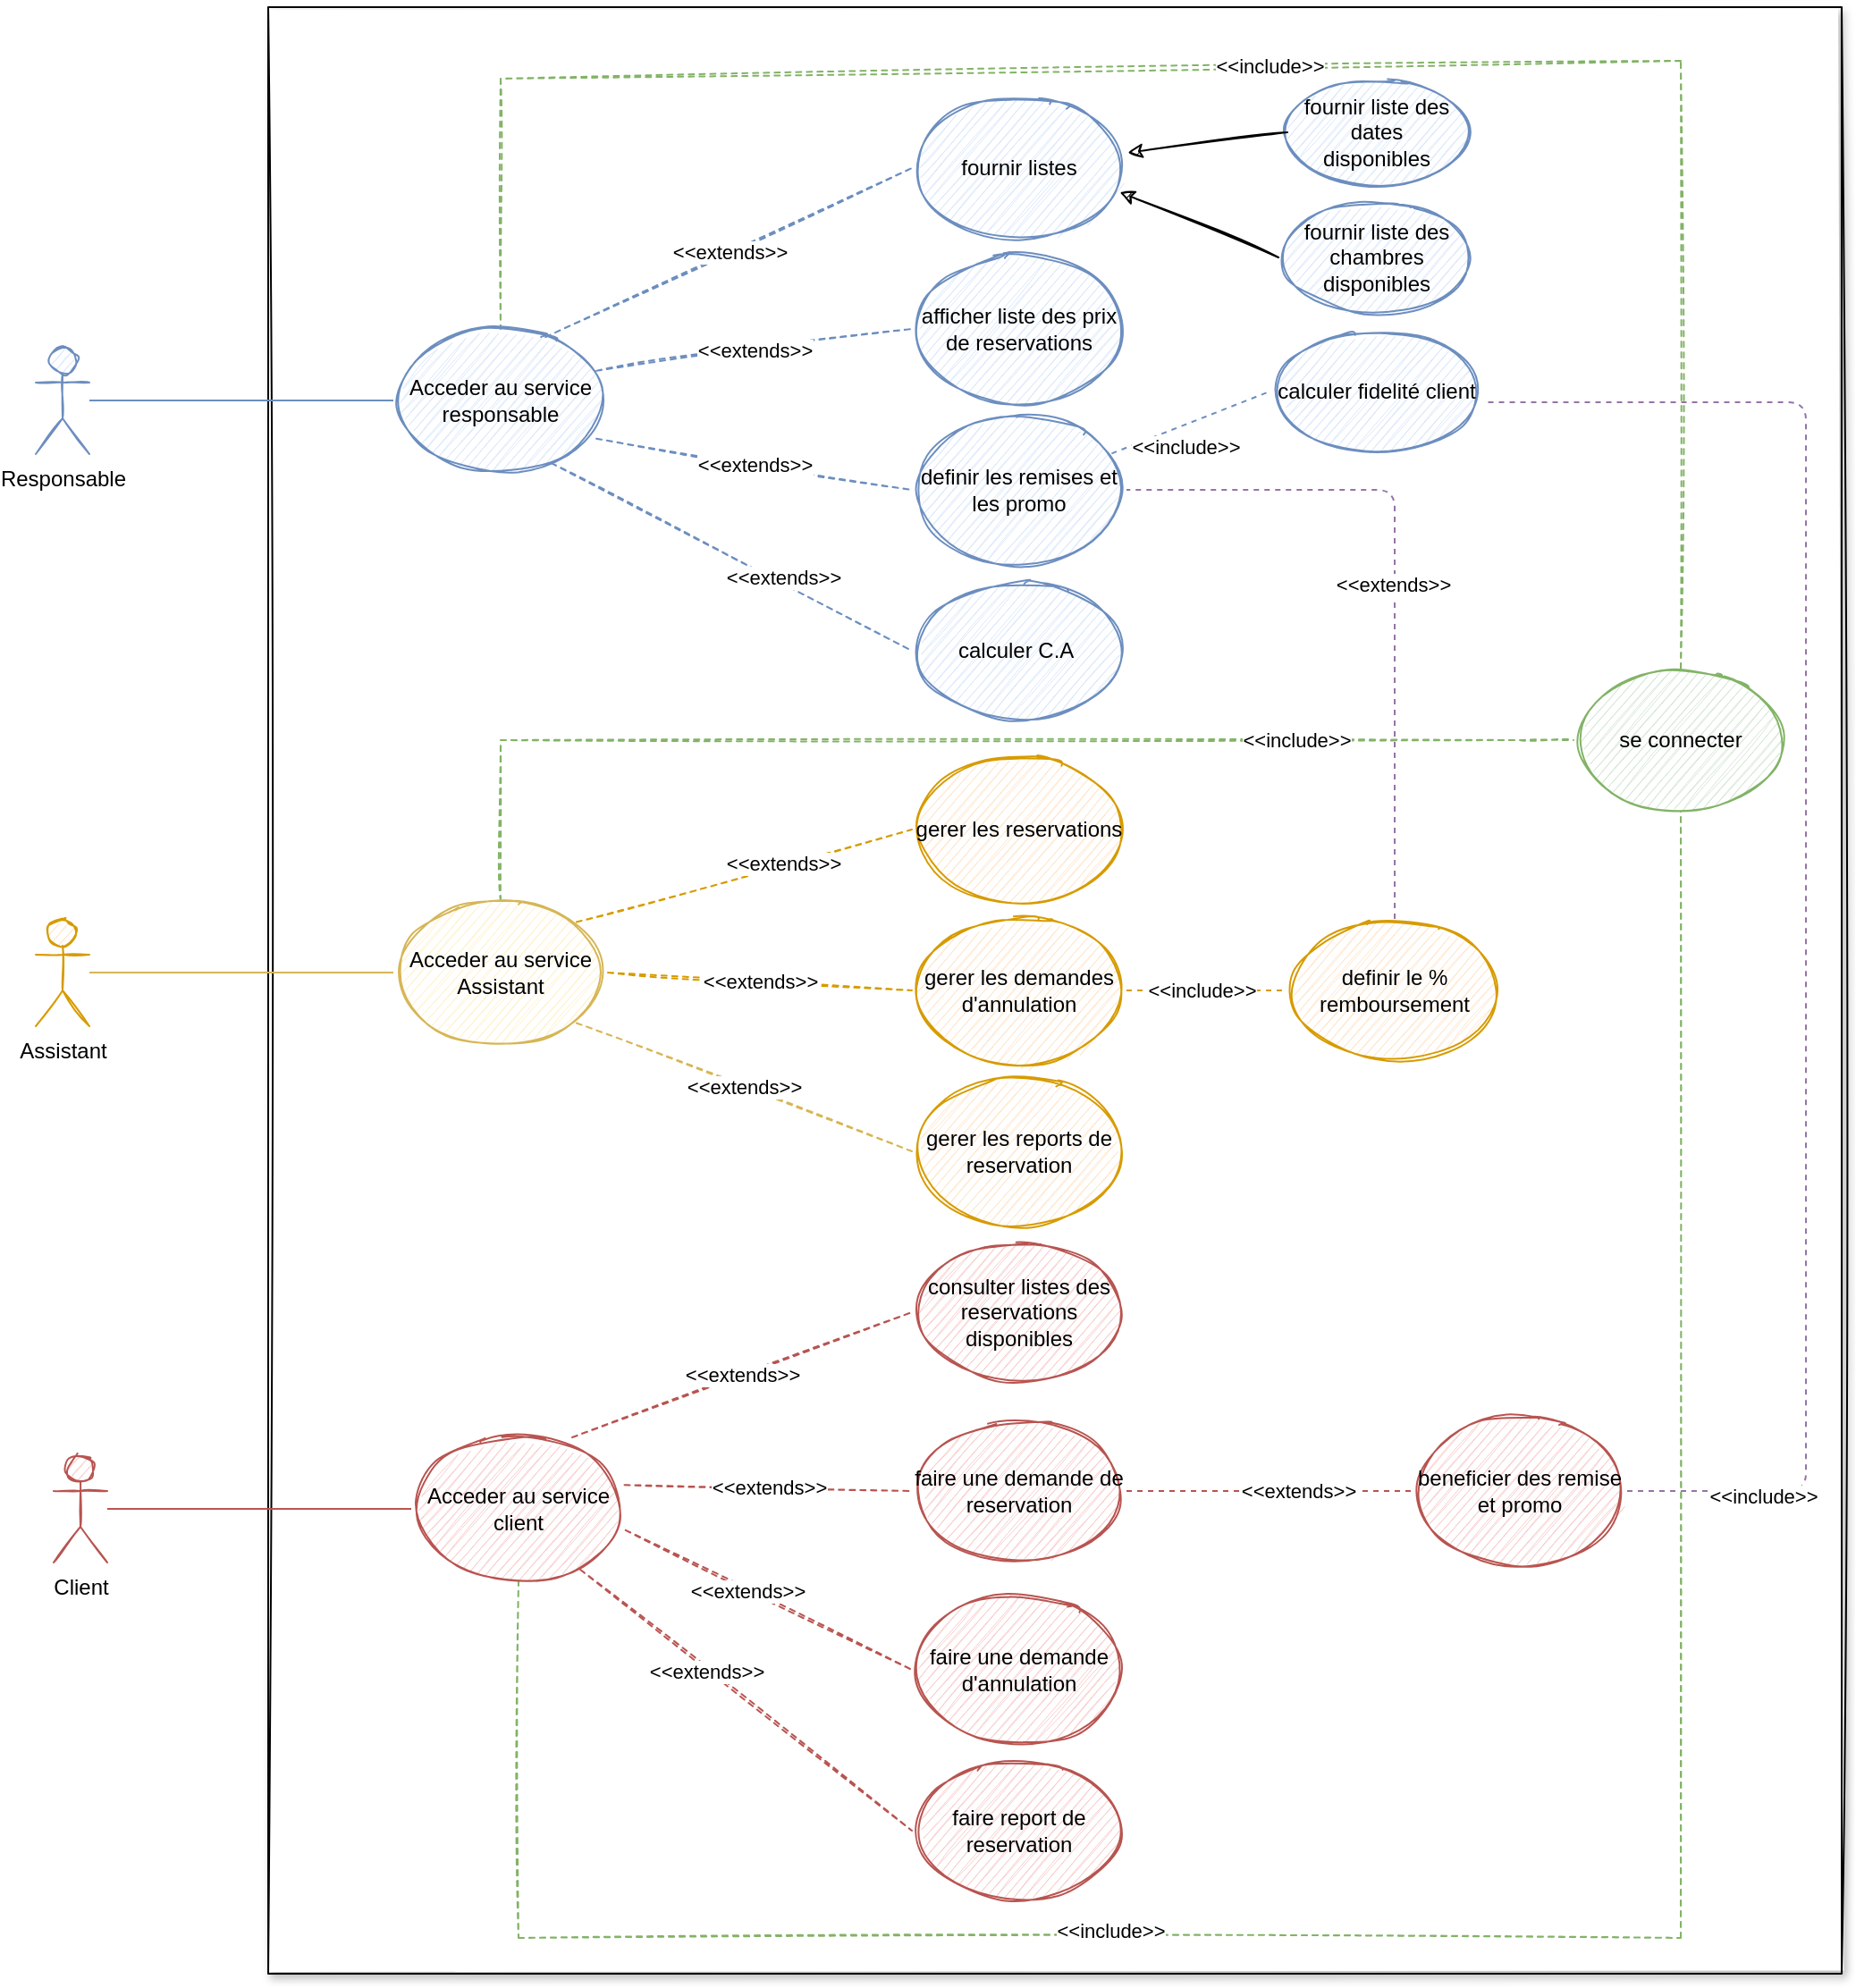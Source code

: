 <mxfile version="20.2.3" type="device"><diagram id="ydgVAXOVArWyFacDJPHx" name="Page-1"><mxGraphModel dx="868" dy="553" grid="1" gridSize="10" guides="1" tooltips="1" connect="1" arrows="1" fold="1" page="1" pageScale="1" pageWidth="1200" pageHeight="1600" math="0" shadow="0"><root><mxCell id="0"/><mxCell id="1" parent="0"/><mxCell id="drQ6sZ5OiYncY9AcocQ_-1" value="" style="rounded=0;whiteSpace=wrap;html=1;rotation=90;sketch=1;shadow=1;glass=0;" parent="1" vertex="1"><mxGeometry x="60" y="150" width="1100" height="880" as="geometry"/></mxCell><mxCell id="drQ6sZ5OiYncY9AcocQ_-2" value="Responsable" style="shape=umlActor;verticalLabelPosition=bottom;verticalAlign=top;html=1;outlineConnect=0;sketch=1;rounded=0;fillColor=#dae8fc;strokeColor=#6c8ebf;" parent="1" vertex="1"><mxGeometry x="40" y="230" width="30" height="60" as="geometry"/></mxCell><mxCell id="drQ6sZ5OiYncY9AcocQ_-3" value="Assistant" style="shape=umlActor;verticalLabelPosition=bottom;verticalAlign=top;html=1;outlineConnect=0;sketch=1;rounded=0;fillColor=#ffe6cc;strokeColor=#d79b00;" parent="1" vertex="1"><mxGeometry x="40" y="550" width="30" height="60" as="geometry"/></mxCell><mxCell id="drQ6sZ5OiYncY9AcocQ_-4" value="Client" style="shape=umlActor;verticalLabelPosition=bottom;verticalAlign=top;html=1;outlineConnect=0;sketch=1;rounded=0;fillColor=#f8cecc;strokeColor=#b85450;" parent="1" vertex="1"><mxGeometry x="50" y="850" width="30" height="60" as="geometry"/></mxCell><mxCell id="drQ6sZ5OiYncY9AcocQ_-9" value="fournir liste des dates&lt;br&gt;disponibles" style="ellipse;whiteSpace=wrap;html=1;sketch=1;rounded=0;fillColor=#dae8fc;strokeColor=#6c8ebf;" parent="1" vertex="1"><mxGeometry x="740" y="80" width="100" height="60" as="geometry"/></mxCell><mxCell id="drQ6sZ5OiYncY9AcocQ_-10" value="fournir liste des chambres disponibles" style="ellipse;whiteSpace=wrap;html=1;sketch=1;rounded=0;fillColor=#dae8fc;strokeColor=#6c8ebf;" parent="1" vertex="1"><mxGeometry x="735" y="150" width="110" height="60" as="geometry"/></mxCell><mxCell id="drQ6sZ5OiYncY9AcocQ_-11" value="afficher liste des prix de reservations" style="ellipse;whiteSpace=wrap;html=1;sketch=1;rounded=0;fillColor=#dae8fc;strokeColor=#6c8ebf;" parent="1" vertex="1"><mxGeometry x="530" y="180" width="120" height="80" as="geometry"/></mxCell><mxCell id="drQ6sZ5OiYncY9AcocQ_-12" value="definir les remises et les promo" style="ellipse;whiteSpace=wrap;html=1;sketch=1;rounded=0;fillColor=#dae8fc;strokeColor=#6c8ebf;" parent="1" vertex="1"><mxGeometry x="530" y="270" width="120" height="80" as="geometry"/></mxCell><mxCell id="drQ6sZ5OiYncY9AcocQ_-13" value="calculer C.A&amp;nbsp;" style="ellipse;whiteSpace=wrap;html=1;sketch=1;rounded=0;fillColor=#dae8fc;strokeColor=#6c8ebf;" parent="1" vertex="1"><mxGeometry x="530" y="360" width="120" height="80" as="geometry"/></mxCell><mxCell id="drQ6sZ5OiYncY9AcocQ_-14" value="consulter listes des reservations disponibles" style="ellipse;whiteSpace=wrap;html=1;sketch=1;rounded=0;fillColor=#f8cecc;strokeColor=#b85450;" parent="1" vertex="1"><mxGeometry x="530" y="730" width="120" height="80" as="geometry"/></mxCell><mxCell id="drQ6sZ5OiYncY9AcocQ_-15" value="faire une demande de reservation" style="ellipse;whiteSpace=wrap;html=1;sketch=1;rounded=0;fillColor=#f8cecc;strokeColor=#b85450;" parent="1" vertex="1"><mxGeometry x="530" y="830" width="120" height="80" as="geometry"/></mxCell><mxCell id="drQ6sZ5OiYncY9AcocQ_-16" value="se connecter" style="ellipse;whiteSpace=wrap;html=1;sketch=1;rounded=0;fillColor=#d5e8d4;strokeColor=#82b366;" parent="1" vertex="1"><mxGeometry x="900" y="410" width="120" height="80" as="geometry"/></mxCell><mxCell id="drQ6sZ5OiYncY9AcocQ_-17" value="fournir listes" style="ellipse;whiteSpace=wrap;html=1;sketch=1;rounded=0;fillColor=#dae8fc;strokeColor=#6c8ebf;" parent="1" vertex="1"><mxGeometry x="530" y="90" width="120" height="80" as="geometry"/></mxCell><mxCell id="drQ6sZ5OiYncY9AcocQ_-18" value="" style="endArrow=classic;html=1;rounded=0;entryX=1.006;entryY=0.392;entryDx=0;entryDy=0;exitX=0;exitY=0.5;exitDx=0;exitDy=0;sketch=1;entryPerimeter=0;" parent="1" source="drQ6sZ5OiYncY9AcocQ_-9" target="drQ6sZ5OiYncY9AcocQ_-17" edge="1"><mxGeometry width="50" height="50" relative="1" as="geometry"><mxPoint x="700" y="440" as="sourcePoint"/><mxPoint x="750" y="390" as="targetPoint"/></mxGeometry></mxCell><mxCell id="drQ6sZ5OiYncY9AcocQ_-19" value="" style="endArrow=classic;html=1;rounded=0;entryX=0.969;entryY=0.669;entryDx=0;entryDy=0;exitX=0;exitY=0.5;exitDx=0;exitDy=0;sketch=1;entryPerimeter=0;" parent="1" source="drQ6sZ5OiYncY9AcocQ_-10" target="drQ6sZ5OiYncY9AcocQ_-17" edge="1"><mxGeometry width="50" height="50" relative="1" as="geometry"><mxPoint x="750" y="120" as="sourcePoint"/><mxPoint x="710" y="170" as="targetPoint"/></mxGeometry></mxCell><mxCell id="drQ6sZ5OiYncY9AcocQ_-20" value="&amp;lt;&amp;lt;include&amp;gt;&amp;gt;" style="endArrow=none;html=1;rounded=0;exitX=0.5;exitY=0;exitDx=0;exitDy=0;sketch=1;fillColor=#d5e8d4;strokeColor=#82b366;dashed=1;entryX=0.5;entryY=0;entryDx=0;entryDy=0;" parent="1" source="drQ6sZ5OiYncY9AcocQ_-16" target="drQ6sZ5OiYncY9AcocQ_-52" edge="1"><mxGeometry width="50" height="50" relative="1" as="geometry"><mxPoint x="700" y="440" as="sourcePoint"/><mxPoint x="410" y="170" as="targetPoint"/><Array as="points"><mxPoint x="960" y="70"/><mxPoint x="300" y="80"/></Array></mxGeometry></mxCell><mxCell id="drQ6sZ5OiYncY9AcocQ_-21" value="" style="endArrow=none;html=1;rounded=0;entryX=0.5;entryY=1;entryDx=0;entryDy=0;sketch=1;fillColor=#d5e8d4;strokeColor=#82b366;dashed=1;exitX=0.5;exitY=1;exitDx=0;exitDy=0;" parent="1" source="drQ6sZ5OiYncY9AcocQ_-54" target="drQ6sZ5OiYncY9AcocQ_-16" edge="1"><mxGeometry width="50" height="50" relative="1" as="geometry"><mxPoint x="360" y="890" as="sourcePoint"/><mxPoint x="750" y="390" as="targetPoint"/><Array as="points"><mxPoint x="310" y="1120"/><mxPoint x="960" y="1120"/></Array></mxGeometry></mxCell><mxCell id="drQ6sZ5OiYncY9AcocQ_-42" value="&amp;lt;&amp;lt;include&amp;gt;&amp;gt;" style="edgeLabel;html=1;align=center;verticalAlign=middle;resizable=0;points=[];" parent="drQ6sZ5OiYncY9AcocQ_-21" vertex="1" connectable="0"><mxGeometry x="-0.283" y="4" relative="1" as="geometry"><mxPoint as="offset"/></mxGeometry></mxCell><mxCell id="drQ6sZ5OiYncY9AcocQ_-22" value="" style="endArrow=none;html=1;rounded=0;entryX=0;entryY=0.5;entryDx=0;entryDy=0;sketch=1;fillColor=#d5e8d4;strokeColor=#82b366;dashed=1;exitX=0.5;exitY=0;exitDx=0;exitDy=0;" parent="1" source="drQ6sZ5OiYncY9AcocQ_-53" target="drQ6sZ5OiYncY9AcocQ_-16" edge="1"><mxGeometry width="50" height="50" relative="1" as="geometry"><mxPoint x="360" y="580" as="sourcePoint"/><mxPoint x="750" y="390" as="targetPoint"/><Array as="points"><mxPoint x="300" y="450"/><mxPoint x="870" y="450"/></Array></mxGeometry></mxCell><mxCell id="drQ6sZ5OiYncY9AcocQ_-41" value="&amp;lt;&amp;lt;include&amp;gt;&amp;gt;" style="edgeLabel;html=1;align=center;verticalAlign=middle;resizable=0;points=[];" parent="drQ6sZ5OiYncY9AcocQ_-22" vertex="1" connectable="0"><mxGeometry x="0.553" relative="1" as="geometry"><mxPoint x="-1" as="offset"/></mxGeometry></mxCell><mxCell id="drQ6sZ5OiYncY9AcocQ_-23" value="gerer les reservations" style="ellipse;whiteSpace=wrap;html=1;sketch=1;rounded=0;fillColor=#ffe6cc;strokeColor=#d79b00;" parent="1" vertex="1"><mxGeometry x="530" y="460" width="120" height="80" as="geometry"/></mxCell><mxCell id="drQ6sZ5OiYncY9AcocQ_-24" value="gerer les demandes d'annulation" style="ellipse;whiteSpace=wrap;html=1;sketch=1;rounded=0;fillColor=#ffe6cc;strokeColor=#d79b00;" parent="1" vertex="1"><mxGeometry x="530" y="550" width="120" height="80" as="geometry"/></mxCell><mxCell id="drQ6sZ5OiYncY9AcocQ_-25" value="gerer les reports de reservation" style="ellipse;whiteSpace=wrap;html=1;sketch=1;rounded=0;fillColor=#ffe6cc;strokeColor=#d79b00;" parent="1" vertex="1"><mxGeometry x="530" y="640" width="120" height="80" as="geometry"/></mxCell><mxCell id="drQ6sZ5OiYncY9AcocQ_-26" value="faire une demande d'annulation" style="ellipse;whiteSpace=wrap;html=1;sketch=1;rounded=0;fillColor=#f8cecc;strokeColor=#b85450;" parent="1" vertex="1"><mxGeometry x="530" y="930" width="120" height="80" as="geometry"/></mxCell><mxCell id="drQ6sZ5OiYncY9AcocQ_-27" value="faire report de reservation" style="ellipse;whiteSpace=wrap;html=1;sketch=1;rounded=0;fillColor=#f8cecc;strokeColor=#b85450;" parent="1" vertex="1"><mxGeometry x="530" y="1020" width="120" height="80" as="geometry"/></mxCell><mxCell id="drQ6sZ5OiYncY9AcocQ_-28" value="&amp;lt;&amp;lt;extends&amp;gt;&amp;gt;" style="endArrow=none;html=1;rounded=0;entryX=0;entryY=0.5;entryDx=0;entryDy=0;sketch=1;exitX=0.709;exitY=0.057;exitDx=0;exitDy=0;exitPerimeter=0;fillColor=#dae8fc;strokeColor=#6c8ebf;dashed=1;" parent="1" source="drQ6sZ5OiYncY9AcocQ_-52" target="drQ6sZ5OiYncY9AcocQ_-17" edge="1"><mxGeometry width="50" height="50" relative="1" as="geometry"><mxPoint x="360" y="260" as="sourcePoint"/><mxPoint x="750" y="460" as="targetPoint"/></mxGeometry></mxCell><mxCell id="drQ6sZ5OiYncY9AcocQ_-29" value="&amp;lt;&amp;lt;extends&amp;gt;&amp;gt;" style="endArrow=none;html=1;rounded=0;entryX=0;entryY=0.5;entryDx=0;entryDy=0;sketch=1;exitX=0.946;exitY=0.293;exitDx=0;exitDy=0;exitPerimeter=0;dashed=1;fillColor=#dae8fc;strokeColor=#6c8ebf;" parent="1" source="drQ6sZ5OiYncY9AcocQ_-52" target="drQ6sZ5OiYncY9AcocQ_-11" edge="1"><mxGeometry width="50" height="50" relative="1" as="geometry"><mxPoint x="360" y="260" as="sourcePoint"/><mxPoint x="540" y="140" as="targetPoint"/></mxGeometry></mxCell><mxCell id="drQ6sZ5OiYncY9AcocQ_-30" value="&amp;lt;&amp;lt;extends&amp;gt;&amp;gt;" style="endArrow=none;html=1;rounded=0;entryX=0;entryY=0.5;entryDx=0;entryDy=0;sketch=1;exitX=0.946;exitY=0.767;exitDx=0;exitDy=0;exitPerimeter=0;fillColor=#dae8fc;strokeColor=#6c8ebf;dashed=1;" parent="1" source="drQ6sZ5OiYncY9AcocQ_-52" target="drQ6sZ5OiYncY9AcocQ_-12" edge="1"><mxGeometry width="50" height="50" relative="1" as="geometry"><mxPoint x="360" y="260" as="sourcePoint"/><mxPoint x="550" y="150" as="targetPoint"/></mxGeometry></mxCell><mxCell id="drQ6sZ5OiYncY9AcocQ_-31" value="" style="endArrow=none;html=1;rounded=0;entryX=0;entryY=0.5;entryDx=0;entryDy=0;sketch=1;exitX=0.736;exitY=0.938;exitDx=0;exitDy=0;exitPerimeter=0;fillColor=#dae8fc;strokeColor=#6c8ebf;dashed=1;" parent="1" source="drQ6sZ5OiYncY9AcocQ_-52" target="drQ6sZ5OiYncY9AcocQ_-13" edge="1"><mxGeometry width="50" height="50" relative="1" as="geometry"><mxPoint x="360" y="260" as="sourcePoint"/><mxPoint x="560" y="160" as="targetPoint"/></mxGeometry></mxCell><mxCell id="drQ6sZ5OiYncY9AcocQ_-65" value="&amp;lt;&amp;lt;extends&amp;gt;&amp;gt;" style="edgeLabel;html=1;align=center;verticalAlign=middle;resizable=0;points=[];" parent="drQ6sZ5OiYncY9AcocQ_-31" vertex="1" connectable="0"><mxGeometry x="0.268" y="3" relative="1" as="geometry"><mxPoint as="offset"/></mxGeometry></mxCell><mxCell id="drQ6sZ5OiYncY9AcocQ_-32" value="" style="endArrow=none;html=1;rounded=0;entryX=0;entryY=0.5;entryDx=0;entryDy=0;sketch=1;exitX=1;exitY=0;exitDx=0;exitDy=0;fillColor=#ffe6cc;strokeColor=#d79b00;dashed=1;" parent="1" source="drQ6sZ5OiYncY9AcocQ_-53" target="drQ6sZ5OiYncY9AcocQ_-23" edge="1"><mxGeometry width="50" height="50" relative="1" as="geometry"><mxPoint x="360" y="580" as="sourcePoint"/><mxPoint x="750" y="610" as="targetPoint"/></mxGeometry></mxCell><mxCell id="drQ6sZ5OiYncY9AcocQ_-66" value="&amp;lt;&amp;lt;extends&amp;gt;&amp;gt;" style="edgeLabel;html=1;align=center;verticalAlign=middle;resizable=0;points=[];" parent="drQ6sZ5OiYncY9AcocQ_-32" vertex="1" connectable="0"><mxGeometry x="0.229" y="1" relative="1" as="geometry"><mxPoint as="offset"/></mxGeometry></mxCell><mxCell id="drQ6sZ5OiYncY9AcocQ_-33" value="&amp;lt;&amp;lt;extends&amp;gt;&amp;gt;" style="endArrow=none;html=1;rounded=0;entryX=0;entryY=0.5;entryDx=0;entryDy=0;sketch=1;fillColor=#ffe6cc;strokeColor=#d79b00;dashed=1;" parent="1" target="drQ6sZ5OiYncY9AcocQ_-24" edge="1"><mxGeometry width="50" height="50" relative="1" as="geometry"><mxPoint x="360" y="580" as="sourcePoint"/><mxPoint x="540" y="510" as="targetPoint"/></mxGeometry></mxCell><mxCell id="drQ6sZ5OiYncY9AcocQ_-34" value="&amp;lt;&amp;lt;extends&amp;gt;&amp;gt;" style="endArrow=none;html=1;rounded=0;entryX=0;entryY=0.5;entryDx=0;entryDy=0;sketch=1;exitX=1;exitY=1;exitDx=0;exitDy=0;fillColor=#fff2cc;strokeColor=#d6b656;dashed=1;" parent="1" source="drQ6sZ5OiYncY9AcocQ_-53" target="drQ6sZ5OiYncY9AcocQ_-25" edge="1"><mxGeometry width="50" height="50" relative="1" as="geometry"><mxPoint x="360" y="580" as="sourcePoint"/><mxPoint x="550" y="520" as="targetPoint"/></mxGeometry></mxCell><mxCell id="drQ6sZ5OiYncY9AcocQ_-36" value="&amp;lt;&amp;lt;extends&amp;gt;&amp;gt;" style="endArrow=none;html=1;rounded=0;entryX=0;entryY=0.5;entryDx=0;entryDy=0;sketch=1;dashed=1;fillColor=#f8cecc;strokeColor=#b85450;" parent="1" target="drQ6sZ5OiYncY9AcocQ_-14" edge="1"><mxGeometry width="50" height="50" relative="1" as="geometry"><mxPoint x="340" y="840" as="sourcePoint"/><mxPoint x="750" y="800" as="targetPoint"/></mxGeometry></mxCell><mxCell id="drQ6sZ5OiYncY9AcocQ_-37" value="&amp;lt;&amp;lt;extends&amp;gt;&amp;gt;" style="endArrow=none;html=1;rounded=0;entryX=0;entryY=0.5;entryDx=0;entryDy=0;sketch=1;exitX=0.994;exitY=0.333;exitDx=0;exitDy=0;exitPerimeter=0;fillColor=#f8cecc;strokeColor=#b85450;dashed=1;" parent="1" source="drQ6sZ5OiYncY9AcocQ_-54" target="drQ6sZ5OiYncY9AcocQ_-15" edge="1"><mxGeometry width="50" height="50" relative="1" as="geometry"><mxPoint x="360" y="890" as="sourcePoint"/><mxPoint x="570" y="540" as="targetPoint"/></mxGeometry></mxCell><mxCell id="drQ6sZ5OiYncY9AcocQ_-38" value="" style="endArrow=none;html=1;rounded=0;entryX=0;entryY=0.5;entryDx=0;entryDy=0;sketch=1;exitX=0.999;exitY=0.649;exitDx=0;exitDy=0;exitPerimeter=0;fillColor=#f8cecc;strokeColor=#b85450;dashed=1;" parent="1" source="drQ6sZ5OiYncY9AcocQ_-54" target="drQ6sZ5OiYncY9AcocQ_-26" edge="1"><mxGeometry width="50" height="50" relative="1" as="geometry"><mxPoint x="360" y="890" as="sourcePoint"/><mxPoint x="540" y="900" as="targetPoint"/></mxGeometry></mxCell><mxCell id="drQ6sZ5OiYncY9AcocQ_-67" value="&amp;lt;&amp;lt;extends&amp;gt;&amp;gt;" style="edgeLabel;html=1;align=center;verticalAlign=middle;resizable=0;points=[];" parent="drQ6sZ5OiYncY9AcocQ_-38" vertex="1" connectable="0"><mxGeometry x="-0.151" y="-1" relative="1" as="geometry"><mxPoint as="offset"/></mxGeometry></mxCell><mxCell id="drQ6sZ5OiYncY9AcocQ_-39" value="" style="endArrow=none;html=1;rounded=0;entryX=0;entryY=0.5;entryDx=0;entryDy=0;sketch=1;exitX=0.788;exitY=0.925;exitDx=0;exitDy=0;exitPerimeter=0;fillColor=#f8cecc;strokeColor=#b85450;dashed=1;" parent="1" source="drQ6sZ5OiYncY9AcocQ_-54" target="drQ6sZ5OiYncY9AcocQ_-27" edge="1"><mxGeometry width="50" height="50" relative="1" as="geometry"><mxPoint x="360" y="890" as="sourcePoint"/><mxPoint x="750" y="800" as="targetPoint"/></mxGeometry></mxCell><mxCell id="drQ6sZ5OiYncY9AcocQ_-68" value="&amp;lt;&amp;lt;extends&amp;gt;&amp;gt;" style="edgeLabel;html=1;align=center;verticalAlign=middle;resizable=0;points=[];" parent="drQ6sZ5OiYncY9AcocQ_-39" vertex="1" connectable="0"><mxGeometry x="-0.237" y="-1" relative="1" as="geometry"><mxPoint as="offset"/></mxGeometry></mxCell><mxCell id="drQ6sZ5OiYncY9AcocQ_-43" value="beneficier des remise et promo" style="ellipse;whiteSpace=wrap;html=1;sketch=1;rounded=0;fillColor=#f8cecc;strokeColor=#b85450;" parent="1" vertex="1"><mxGeometry x="810" y="830" width="120" height="80" as="geometry"/></mxCell><mxCell id="drQ6sZ5OiYncY9AcocQ_-44" value="" style="endArrow=none;html=1;rounded=1;dashed=1;sketch=0;curved=0;entryX=0;entryY=0.5;entryDx=0;entryDy=0;exitX=1;exitY=0.5;exitDx=0;exitDy=0;fillColor=#f8cecc;strokeColor=#b85450;" parent="1" source="drQ6sZ5OiYncY9AcocQ_-15" target="drQ6sZ5OiYncY9AcocQ_-43" edge="1"><mxGeometry width="50" height="50" relative="1" as="geometry"><mxPoint x="650" y="600" as="sourcePoint"/><mxPoint x="700" y="550" as="targetPoint"/></mxGeometry></mxCell><mxCell id="drQ6sZ5OiYncY9AcocQ_-45" value="&amp;lt;&amp;lt;extends&amp;gt;&amp;gt;" style="edgeLabel;html=1;align=center;verticalAlign=middle;resizable=0;points=[];" parent="drQ6sZ5OiYncY9AcocQ_-44" vertex="1" connectable="0"><mxGeometry x="0.212" relative="1" as="geometry"><mxPoint x="-1" as="offset"/></mxGeometry></mxCell><mxCell id="drQ6sZ5OiYncY9AcocQ_-46" value="definir le % remboursement" style="ellipse;whiteSpace=wrap;html=1;sketch=1;rounded=0;fillColor=#ffe6cc;strokeColor=#d79b00;" parent="1" vertex="1"><mxGeometry x="740" y="550" width="120" height="80" as="geometry"/></mxCell><mxCell id="drQ6sZ5OiYncY9AcocQ_-47" value="" style="endArrow=none;html=1;rounded=1;sketch=0;curved=0;exitX=1;exitY=0.5;exitDx=0;exitDy=0;entryX=0;entryY=0.5;entryDx=0;entryDy=0;dashed=1;fillColor=#ffe6cc;strokeColor=#d79b00;" parent="1" edge="1"><mxGeometry width="50" height="50" relative="1" as="geometry"><mxPoint x="650" y="590" as="sourcePoint"/><mxPoint x="740" y="590" as="targetPoint"/></mxGeometry></mxCell><mxCell id="drQ6sZ5OiYncY9AcocQ_-50" value="&amp;lt;&amp;lt;include&amp;gt;&amp;gt;" style="edgeLabel;html=1;align=center;verticalAlign=middle;resizable=0;points=[];" parent="drQ6sZ5OiYncY9AcocQ_-47" vertex="1" connectable="0"><mxGeometry x="0.246" y="-2" relative="1" as="geometry"><mxPoint x="-14" y="-2" as="offset"/></mxGeometry></mxCell><mxCell id="drQ6sZ5OiYncY9AcocQ_-48" value="" style="endArrow=none;html=1;rounded=1;sketch=0;curved=0;exitX=0.5;exitY=0;exitDx=0;exitDy=0;entryX=1;entryY=0.5;entryDx=0;entryDy=0;dashed=1;fillColor=#e1d5e7;strokeColor=#9673a6;" parent="1" source="drQ6sZ5OiYncY9AcocQ_-46" target="drQ6sZ5OiYncY9AcocQ_-12" edge="1"><mxGeometry width="50" height="50" relative="1" as="geometry"><mxPoint x="660" y="570" as="sourcePoint"/><mxPoint x="710" y="520" as="targetPoint"/><Array as="points"><mxPoint x="800" y="310"/></Array></mxGeometry></mxCell><mxCell id="drQ6sZ5OiYncY9AcocQ_-49" value="&amp;lt;&amp;lt;extends&amp;gt;&amp;gt;" style="edgeLabel;html=1;align=center;verticalAlign=middle;resizable=0;points=[];" parent="drQ6sZ5OiYncY9AcocQ_-48" vertex="1" connectable="0"><mxGeometry x="-0.04" y="1" relative="1" as="geometry"><mxPoint as="offset"/></mxGeometry></mxCell><mxCell id="drQ6sZ5OiYncY9AcocQ_-52" value="Acceder au service responsable" style="ellipse;whiteSpace=wrap;html=1;sketch=1;rounded=0;fillColor=#dae8fc;strokeColor=#6c8ebf;" parent="1" vertex="1"><mxGeometry x="240" y="220" width="120" height="80" as="geometry"/></mxCell><mxCell id="drQ6sZ5OiYncY9AcocQ_-53" value="Acceder au service Assistant" style="ellipse;whiteSpace=wrap;html=1;sketch=1;rounded=0;fillColor=#fff2cc;strokeColor=#d6b656;" parent="1" vertex="1"><mxGeometry x="240" y="540" width="120" height="80" as="geometry"/></mxCell><mxCell id="drQ6sZ5OiYncY9AcocQ_-54" value="Acceder au service client" style="ellipse;whiteSpace=wrap;html=1;sketch=1;rounded=0;fillColor=#f8cecc;strokeColor=#b85450;" parent="1" vertex="1"><mxGeometry x="250" y="840" width="120" height="80" as="geometry"/></mxCell><mxCell id="drQ6sZ5OiYncY9AcocQ_-55" value="" style="endArrow=none;html=1;rounded=1;sketch=0;curved=0;exitX=0;exitY=0.5;exitDx=0;exitDy=0;fillColor=#fff2cc;strokeColor=#d6b656;" parent="1" source="drQ6sZ5OiYncY9AcocQ_-53" target="drQ6sZ5OiYncY9AcocQ_-3" edge="1"><mxGeometry width="50" height="50" relative="1" as="geometry"><mxPoint x="650" y="740" as="sourcePoint"/><mxPoint x="700" y="690" as="targetPoint"/></mxGeometry></mxCell><mxCell id="drQ6sZ5OiYncY9AcocQ_-56" value="" style="endArrow=none;html=1;rounded=1;sketch=0;curved=0;exitX=0;exitY=0.5;exitDx=0;exitDy=0;fillColor=#f8cecc;strokeColor=#b85450;" parent="1" source="drQ6sZ5OiYncY9AcocQ_-54" target="drQ6sZ5OiYncY9AcocQ_-4" edge="1"><mxGeometry width="50" height="50" relative="1" as="geometry"><mxPoint x="250.0" y="590.0" as="sourcePoint"/><mxPoint x="80" y="590.0" as="targetPoint"/></mxGeometry></mxCell><mxCell id="drQ6sZ5OiYncY9AcocQ_-57" value="" style="endArrow=none;html=1;rounded=1;sketch=0;curved=0;exitX=0;exitY=0.5;exitDx=0;exitDy=0;fillColor=#dae8fc;strokeColor=#6c8ebf;" parent="1" source="drQ6sZ5OiYncY9AcocQ_-52" target="drQ6sZ5OiYncY9AcocQ_-2" edge="1"><mxGeometry width="50" height="50" relative="1" as="geometry"><mxPoint x="260.0" y="600.0" as="sourcePoint"/><mxPoint x="90" y="600.0" as="targetPoint"/></mxGeometry></mxCell><mxCell id="drQ6sZ5OiYncY9AcocQ_-59" value="calculer fidelité client" style="ellipse;whiteSpace=wrap;html=1;sketch=1;rounded=0;fillColor=#dae8fc;strokeColor=#6c8ebf;" parent="1" vertex="1"><mxGeometry x="730" y="220" width="120" height="70" as="geometry"/></mxCell><mxCell id="drQ6sZ5OiYncY9AcocQ_-61" value="" style="endArrow=none;html=1;rounded=1;sketch=0;curved=0;entryX=0;entryY=0.5;entryDx=0;entryDy=0;dashed=1;fillColor=#dae8fc;strokeColor=#6c8ebf;" parent="1" source="drQ6sZ5OiYncY9AcocQ_-12" target="drQ6sZ5OiYncY9AcocQ_-59" edge="1"><mxGeometry width="50" height="50" relative="1" as="geometry"><mxPoint x="560" y="390" as="sourcePoint"/><mxPoint x="610" y="340" as="targetPoint"/></mxGeometry></mxCell><mxCell id="drQ6sZ5OiYncY9AcocQ_-62" value="&amp;lt;&amp;lt;include&amp;gt;&amp;gt;" style="edgeLabel;html=1;align=center;verticalAlign=middle;resizable=0;points=[];" parent="drQ6sZ5OiYncY9AcocQ_-61" vertex="1" connectable="0"><mxGeometry x="-0.3" y="2" relative="1" as="geometry"><mxPoint x="11" y="10" as="offset"/></mxGeometry></mxCell><mxCell id="drQ6sZ5OiYncY9AcocQ_-63" value="" style="endArrow=none;html=1;rounded=1;dashed=1;sketch=0;curved=0;exitX=1;exitY=0.5;exitDx=0;exitDy=0;fillColor=#e1d5e7;strokeColor=#9673a6;" parent="1" source="drQ6sZ5OiYncY9AcocQ_-43" edge="1"><mxGeometry width="50" height="50" relative="1" as="geometry"><mxPoint x="560" y="600" as="sourcePoint"/><mxPoint x="850" y="261" as="targetPoint"/><Array as="points"><mxPoint x="1030" y="870"/><mxPoint x="1030" y="261"/></Array></mxGeometry></mxCell><mxCell id="drQ6sZ5OiYncY9AcocQ_-64" value="&amp;lt;&amp;lt;include&amp;gt;&amp;gt;" style="edgeLabel;html=1;align=center;verticalAlign=middle;resizable=0;points=[];" parent="drQ6sZ5OiYncY9AcocQ_-63" vertex="1" connectable="0"><mxGeometry x="-0.83" y="-3" relative="1" as="geometry"><mxPoint as="offset"/></mxGeometry></mxCell></root></mxGraphModel></diagram></mxfile>